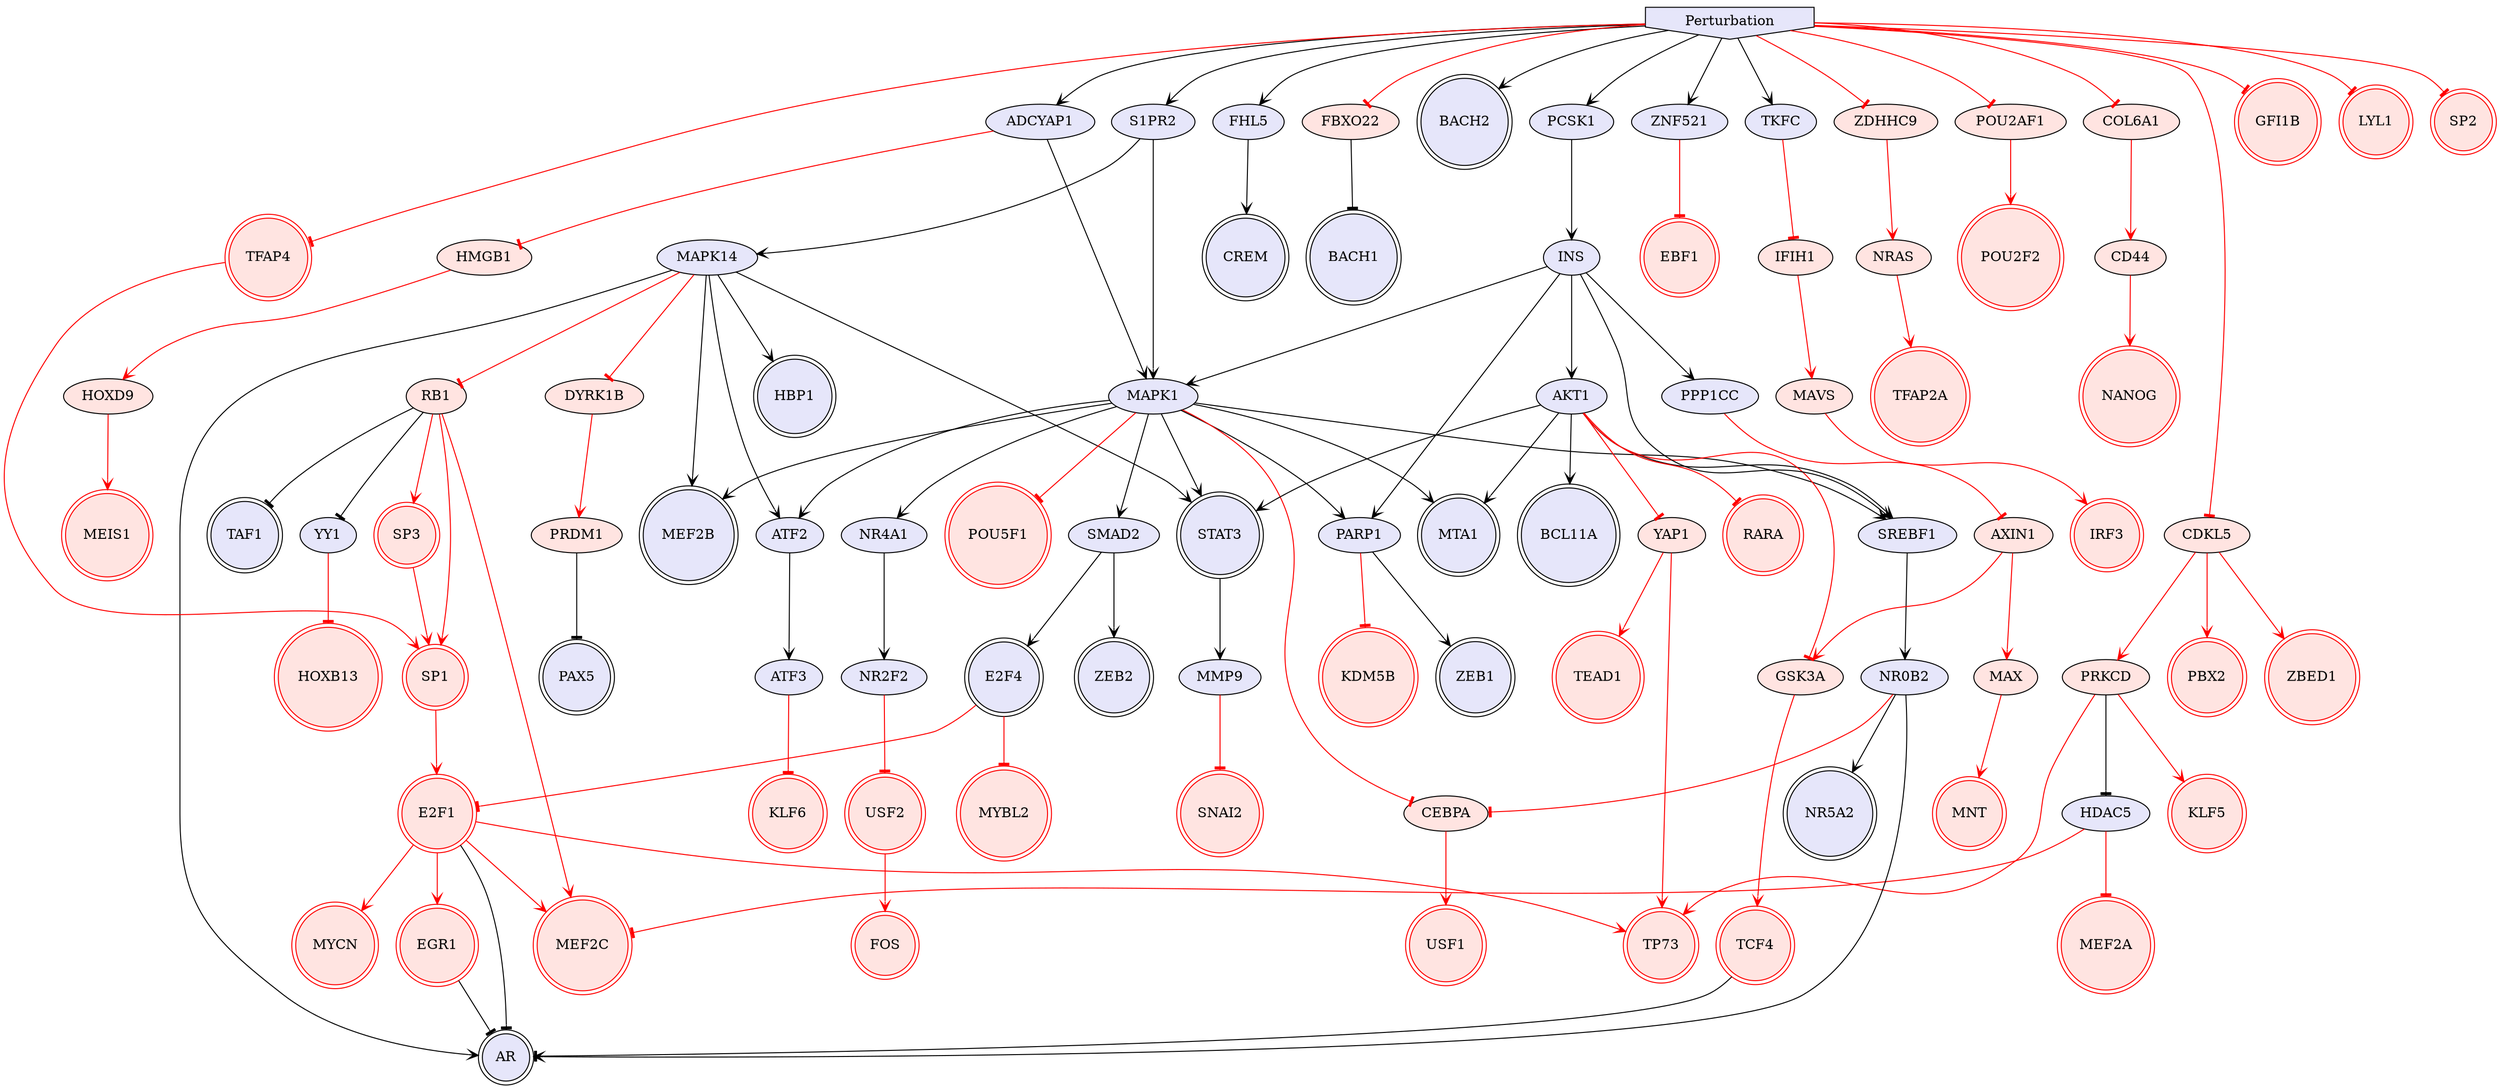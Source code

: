 digraph {

MAPK14->STAT3 [penwidth=1, color=black, arrowhead="vee"]
MAPK14->ATF2 [penwidth=1, color=black, arrowhead="vee"]
MAPK14->AR [penwidth=1, color=black, arrowhead="vee"]
MAPK14->HBP1 [penwidth=1, color=black, arrowhead="vee"]
MAPK14->MEF2B [penwidth=1, color=black, arrowhead="vee"]
MAPK1->SMAD2 [penwidth=1, color=black, arrowhead="vee"]
MAPK1->STAT3 [penwidth=1, color=black, arrowhead="vee"]
MAPK1->ATF2 [penwidth=1, color=black, arrowhead="vee"]
MAPK1->PARP1 [penwidth=1, color=black, arrowhead="vee"]
MAPK1->NR4A1 [penwidth=1, color=black, arrowhead="vee"]
MAPK1->MTA1 [penwidth=1, color=black, arrowhead="vee"]
MAPK1->SREBF1 [penwidth=1, color=black, arrowhead="vee"]
MAPK1->MEF2B [penwidth=1, color=black, arrowhead="vee"]
AKT1->STAT3 [penwidth=1, color=black, arrowhead="vee"]
AKT1->MTA1 [penwidth=1, color=black, arrowhead="vee"]
AKT1->SREBF1 [penwidth=1, color=black, arrowhead="vee"]
AKT1->BCL11A [penwidth=1, color=black, arrowhead="vee"]
E2F1->AR [penwidth=1, color=black, arrowhead="tee"]
SMAD2->ZEB2 [penwidth=1, color=black, arrowhead="vee"]
SMAD2->E2F4 [penwidth=1, color=black, arrowhead="vee"]
STAT3->MMP9 [penwidth=1, color=black, arrowhead="vee"]
ATF2->ATF3 [penwidth=1, color=black, arrowhead="vee"]
PARP1->ZEB1 [penwidth=1, color=black, arrowhead="vee"]
EGR1->AR [penwidth=1, color=black, arrowhead="tee"]
RB1->TAF1 [penwidth=1, color=black, arrowhead="tee"]
RB1->YY1 [penwidth=1, color=black, arrowhead="tee"]
PRKCD->HDAC5 [penwidth=1, color=black, arrowhead="tee"]
INS->MAPK1 [penwidth=1, color=black, arrowhead="vee"]
INS->AKT1 [penwidth=1, color=black, arrowhead="vee"]
INS->PARP1 [penwidth=1, color=black, arrowhead="vee"]
INS->PPP1CC [penwidth=1, color=black, arrowhead="vee"]
INS->SREBF1 [penwidth=1, color=black, arrowhead="vee"]
NR0B2->AR [penwidth=1, color=black, arrowhead="vee"]
NR0B2->NR5A2 [penwidth=1, color=black, arrowhead="vee"]
NR4A1->NR2F2 [penwidth=1, color=black, arrowhead="vee"]
ADCYAP1->MAPK1 [penwidth=1, color=black, arrowhead="vee"]
S1PR2->MAPK14 [penwidth=1, color=black, arrowhead="vee"]
S1PR2->MAPK1 [penwidth=1, color=black, arrowhead="vee"]
FHL5->CREM [penwidth=1, color=black, arrowhead="vee"]
TCF4->AR [penwidth=1, color=black, arrowhead="tee"]
SREBF1->NR0B2 [penwidth=1, color=black, arrowhead="vee"]
PCSK1->INS [penwidth=1, color=black, arrowhead="vee"]
FBXO22->BACH1 [penwidth=1, color=black, arrowhead="tee"]
PRDM1->PAX5 [penwidth=1, color=black, arrowhead="tee"]
Perturbation->ADCYAP1 [penwidth=1, color=black, arrowhead="vee"]
Perturbation->BACH2 [penwidth=1, color=black, arrowhead="vee"]
Perturbation->FHL5 [penwidth=1, color=black, arrowhead="vee"]
Perturbation->PCSK1 [penwidth=1, color=black, arrowhead="vee"]
Perturbation->S1PR2 [penwidth=1, color=black, arrowhead="vee"]
Perturbation->TKFC [penwidth=1, color=black, arrowhead="vee"]
Perturbation->ZNF521 [penwidth=1, color=black, arrowhead="vee"]
MAPK14->RB1 [penwidth=1, color=red, arrowhead="tee"]
MAPK14->DYRK1B [penwidth=1, color=red, arrowhead="tee"]
MAPK1->CEBPA [penwidth=1, color=red, arrowhead="tee"]
MAPK1->POU5F1 [penwidth=1, color=red, arrowhead="tee"]
AKT1->GSK3A [penwidth=1, color=red, arrowhead="tee"]
AKT1->YAP1 [penwidth=1, color=red, arrowhead="tee"]
AKT1->RARA [penwidth=1, color=red, arrowhead="tee"]
E2F1->MYCN [penwidth=1, color=red, arrowhead="vee"]
E2F1->TP73 [penwidth=1, color=red, arrowhead="vee"]
E2F1->EGR1 [penwidth=1, color=red, arrowhead="vee"]
E2F1->MEF2C [penwidth=1, color=red, arrowhead="vee"]
IFIH1->MAVS [penwidth=1, color=red, arrowhead="vee"]
ZDHHC9->NRAS [penwidth=1, color=red, arrowhead="vee"]
AXIN1->GSK3A [penwidth=1, color=red, arrowhead="vee"]
AXIN1->MAX [penwidth=1, color=red, arrowhead="vee"]
MAVS->IRF3 [penwidth=1, color=red, arrowhead="vee"]
PARP1->KDM5B [penwidth=1, color=red, arrowhead="tee"]
SP1->E2F1 [penwidth=1, color=red, arrowhead="vee"]
RB1->SP1 [penwidth=1, color=red, arrowhead="vee"]
RB1->SP3 [penwidth=1, color=red, arrowhead="vee"]
RB1->MEF2C [penwidth=1, color=red, arrowhead="vee"]
GSK3A->TCF4 [penwidth=1, color=red, arrowhead="vee"]
YAP1->TP73 [penwidth=1, color=red, arrowhead="vee"]
YAP1->TEAD1 [penwidth=1, color=red, arrowhead="vee"]
ATF3->KLF6 [penwidth=1, color=red, arrowhead="tee"]
PRKCD->TP73 [penwidth=1, color=red, arrowhead="vee"]
PRKCD->KLF5 [penwidth=1, color=red, arrowhead="vee"]
SP3->SP1 [penwidth=1, color=red, arrowhead="vee"]
CEBPA->USF1 [penwidth=1, color=red, arrowhead="vee"]
MAX->MNT [penwidth=1, color=red, arrowhead="vee"]
NRAS->TFAP2A [penwidth=1, color=red, arrowhead="vee"]
NR0B2->CEBPA [penwidth=1, color=red, arrowhead="tee"]
NR2F2->USF2 [penwidth=1, color=red, arrowhead="tee"]
PPP1CC->AXIN1 [penwidth=1, color=red, arrowhead="tee"]
ADCYAP1->HMGB1 [penwidth=1, color=red, arrowhead="tee"]
DYRK1B->PRDM1 [penwidth=1, color=red, arrowhead="vee"]
TFAP4->SP1 [penwidth=1, color=red, arrowhead="vee"]
MMP9->SNAI2 [penwidth=1, color=red, arrowhead="tee"]
POU2AF1->POU2F2 [penwidth=1, color=red, arrowhead="vee"]
YY1->HOXB13 [penwidth=1, color=red, arrowhead="tee"]
HMGB1->HOXD9 [penwidth=1, color=red, arrowhead="vee"]
HOXD9->MEIS1 [penwidth=1, color=red, arrowhead="vee"]
COL6A1->CD44 [penwidth=1, color=red, arrowhead="vee"]
CD44->NANOG [penwidth=1, color=red, arrowhead="vee"]
USF2->FOS [penwidth=1, color=red, arrowhead="vee"]
CDKL5->PRKCD [penwidth=1, color=red, arrowhead="vee"]
CDKL5->PBX2 [penwidth=1, color=red, arrowhead="vee"]
CDKL5->ZBED1 [penwidth=1, color=red, arrowhead="vee"]
HDAC5->MEF2A [penwidth=1, color=red, arrowhead="tee"]
HDAC5->MEF2C [penwidth=1, color=red, arrowhead="tee"]
E2F4->E2F1 [penwidth=1, color=red, arrowhead="tee"]
E2F4->MYBL2 [penwidth=1, color=red, arrowhead="tee"]
ZNF521->EBF1 [penwidth=1, color=red, arrowhead="tee"]
TKFC->IFIH1 [penwidth=1, color=red, arrowhead="tee"]
Perturbation->CDKL5 [penwidth=1, color=red, arrowhead="tee"]
Perturbation->COL6A1 [penwidth=1, color=red, arrowhead="tee"]
Perturbation->FBXO22 [penwidth=1, color=red, arrowhead="tee"]
Perturbation->GFI1B [penwidth=1, color=red, arrowhead="tee"]
Perturbation->LYL1 [penwidth=1, color=red, arrowhead="tee"]
Perturbation->POU2AF1 [penwidth=1, color=red, arrowhead="tee"]
Perturbation->SP2 [penwidth=1, color=red, arrowhead="tee"]
Perturbation->TFAP4 [penwidth=1, color=red, arrowhead="tee"]
Perturbation->ZDHHC9 [penwidth=1, color=red, arrowhead="tee"]
Perturbation [style=filled, color=black, fillcolor=lavender, shape=invhouse];
MYBL2 [style=filled, color=red, fillcolor=mistyrose, shape=doublecircle];
USF2 [style=filled, color=red, fillcolor=mistyrose, shape=doublecircle];
KLF5 [style=filled, color=red, fillcolor=mistyrose, shape=doublecircle];
USF1 [style=filled, color=red, fillcolor=mistyrose, shape=doublecircle];
KLF6 [style=filled, color=red, fillcolor=mistyrose, shape=doublecircle];
SP1 [style=filled, color=red, fillcolor=mistyrose, shape=doublecircle];
TFAP4 [style=filled, color=red, fillcolor=mistyrose, shape=doublecircle];
MYCN [style=filled, color=red, fillcolor=mistyrose, shape=doublecircle];
MEIS1 [style=filled, color=red, fillcolor=mistyrose, shape=doublecircle];
EBF1 [style=filled, color=red, fillcolor=mistyrose, shape=doublecircle];
KDM5B [style=filled, color=red, fillcolor=mistyrose, shape=doublecircle];
POU5F1 [style=filled, color=red, fillcolor=mistyrose, shape=doublecircle];
ZBED1 [style=filled, color=red, fillcolor=mistyrose, shape=doublecircle];
TFAP2A [style=filled, color=red, fillcolor=mistyrose, shape=doublecircle];
TP73 [style=filled, color=red, fillcolor=mistyrose, shape=doublecircle];
EGR1 [style=filled, color=red, fillcolor=mistyrose, shape=doublecircle];
HBP1 [style=filled, color=black, fillcolor=lavender, shape=doublecircle];
TEAD1 [style=filled, color=red, fillcolor=mistyrose, shape=doublecircle];
E2F1 [style=filled, color=red, fillcolor=mistyrose, shape=doublecircle];
TAF1 [style=filled, color=black, fillcolor=lavender, shape=doublecircle];
MEF2B [style=filled, color=black, fillcolor=lavender, shape=doublecircle];
HOXB13 [style=filled, color=red, fillcolor=mistyrose, shape=doublecircle];
RARA [style=filled, color=red, fillcolor=mistyrose, shape=doublecircle];
FOS [style=filled, color=red, fillcolor=mistyrose, shape=doublecircle];
NANOG [style=filled, color=red, fillcolor=mistyrose, shape=doublecircle];
E2F4 [style=filled, color=black, fillcolor=lavender, shape=doublecircle];
MEF2C [style=filled, color=red, fillcolor=mistyrose, shape=doublecircle];
MTA1 [style=filled, color=black, fillcolor=lavender, shape=doublecircle];
BCL11A [style=filled, color=black, fillcolor=lavender, shape=doublecircle];
LYL1 [style=filled, color=red, fillcolor=mistyrose, shape=doublecircle];
ZEB1 [style=filled, color=black, fillcolor=lavender, shape=doublecircle];
MNT [style=filled, color=red, fillcolor=mistyrose, shape=doublecircle];
PAX5 [style=filled, color=black, fillcolor=lavender, shape=doublecircle];
SP3 [style=filled, color=red, fillcolor=mistyrose, shape=doublecircle];
STAT3 [style=filled, color=black, fillcolor=lavender, shape=doublecircle];
BACH2 [style=filled, color=black, fillcolor=lavender, shape=doublecircle];
AR [style=filled, color=black, fillcolor=lavender, shape=doublecircle];
ZEB2 [style=filled, color=black, fillcolor=lavender, shape=doublecircle];
GFI1B [style=filled, color=red, fillcolor=mistyrose, shape=doublecircle];
SP2 [style=filled, color=red, fillcolor=mistyrose, shape=doublecircle];
NR5A2 [style=filled, color=black, fillcolor=lavender, shape=doublecircle];
MEF2A [style=filled, color=red, fillcolor=mistyrose, shape=doublecircle];
CREM [style=filled, color=black, fillcolor=lavender, shape=doublecircle];
BACH1 [style=filled, color=black, fillcolor=lavender, shape=doublecircle];
SNAI2 [style=filled, color=red, fillcolor=mistyrose, shape=doublecircle];
TCF4 [style=filled, color=red, fillcolor=mistyrose, shape=doublecircle];
IRF3 [style=filled, color=red, fillcolor=mistyrose, shape=doublecircle];
PBX2 [style=filled, color=red, fillcolor=mistyrose, shape=doublecircle];
POU2F2 [style=filled, color=red, fillcolor=mistyrose, shape=doublecircle];
MAPK14 [style=filled, fillcolor=lavender];
MAPK1 [style=filled, fillcolor=lavender];
AKT1 [style=filled, fillcolor=lavender];
SMAD2 [style=filled, fillcolor=lavender];
ATF2 [style=filled, fillcolor=lavender];
PARP1 [style=filled, fillcolor=lavender];
RB1 [style=filled, fillcolor=mistyrose];
PRKCD [style=filled, fillcolor=mistyrose];
INS [style=filled, fillcolor=lavender];
NR0B2 [style=filled, fillcolor=lavender];
NR4A1 [style=filled, fillcolor=lavender];
ADCYAP1 [style=filled, fillcolor=lavender];
S1PR2 [style=filled, fillcolor=lavender];
FHL5 [style=filled, fillcolor=lavender];
SREBF1 [style=filled, fillcolor=lavender];
PCSK1 [style=filled, fillcolor=lavender];
FBXO22 [style=filled, fillcolor=mistyrose];
PRDM1 [style=filled, fillcolor=mistyrose];
IFIH1 [style=filled, fillcolor=mistyrose];
ZDHHC9 [style=filled, fillcolor=mistyrose];
AXIN1 [style=filled, fillcolor=mistyrose];
MAVS [style=filled, fillcolor=mistyrose];
GSK3A [style=filled, fillcolor=mistyrose];
YAP1 [style=filled, fillcolor=mistyrose];
ATF3 [style=filled, fillcolor=lavender];
CEBPA [style=filled, fillcolor=mistyrose];
MAX [style=filled, fillcolor=mistyrose];
NRAS [style=filled, fillcolor=mistyrose];
NR2F2 [style=filled, fillcolor=lavender];
PPP1CC [style=filled, fillcolor=lavender];
DYRK1B [style=filled, fillcolor=mistyrose];
MMP9 [style=filled, fillcolor=lavender];
POU2AF1 [style=filled, fillcolor=mistyrose];
YY1 [style=filled, fillcolor=lavender];
HMGB1 [style=filled, fillcolor=mistyrose];
HOXD9 [style=filled, fillcolor=mistyrose];
COL6A1 [style=filled, fillcolor=mistyrose];
CD44 [style=filled, fillcolor=mistyrose];
CDKL5 [style=filled, fillcolor=mistyrose];
HDAC5 [style=filled, fillcolor=lavender];
ZNF521 [style=filled, fillcolor=lavender];
TKFC [style=filled, fillcolor=lavender];


}
